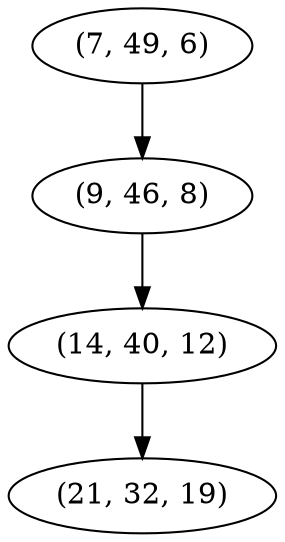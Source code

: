 digraph tree {
    "(7, 49, 6)";
    "(9, 46, 8)";
    "(14, 40, 12)";
    "(21, 32, 19)";
    "(7, 49, 6)" -> "(9, 46, 8)";
    "(9, 46, 8)" -> "(14, 40, 12)";
    "(14, 40, 12)" -> "(21, 32, 19)";
}
